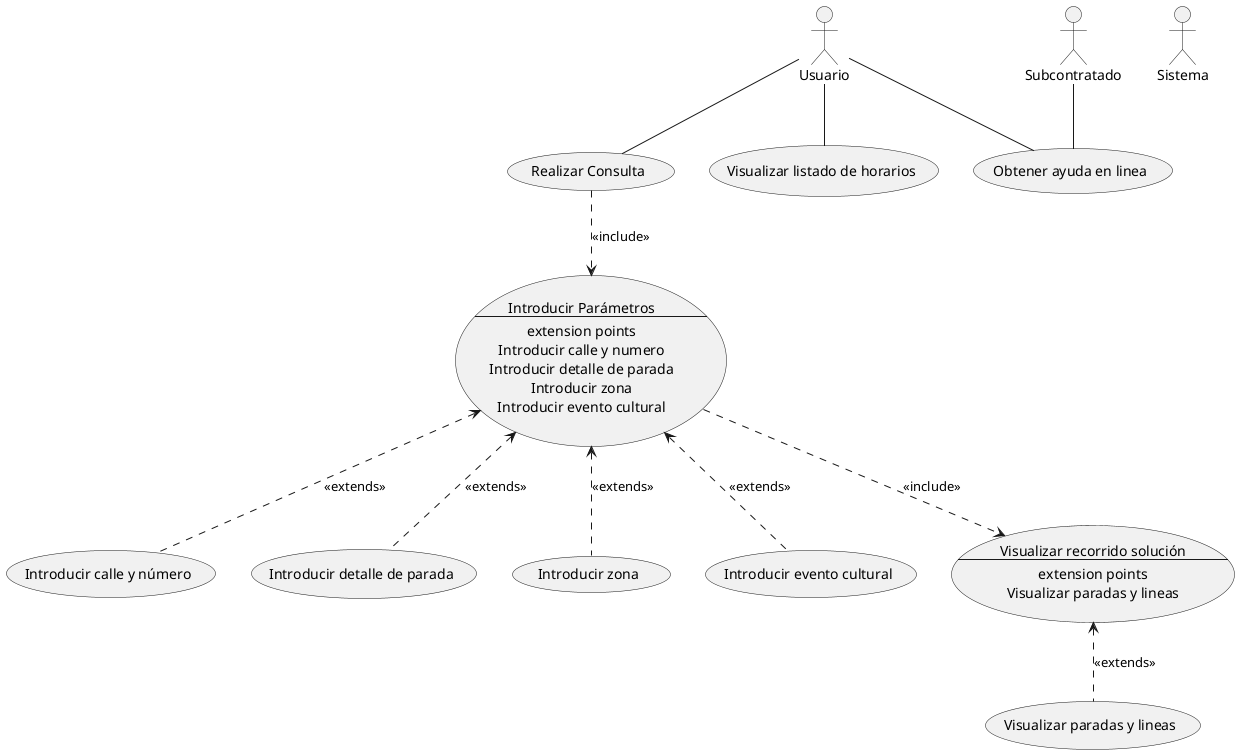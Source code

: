 @startuml SIIT

actor Usuario
actor Sistema
actor Subcontratado

usecase (Ayuda) as  "Obtener ayuda en linea"
usecase (Consulta) as "Realizar Consulta"
usecase (Horarios) as "Visualizar listado de horarios"

usecase (Calle) as "Introducir calle y número"
usecase (Detalle) as "Introducir detalle de parada"
usecase (Barrio) as "Introducir zona"
usecase (Evento) as "Introducir evento cultural"

usecase Parametros as "Introducir Parámetros
--
extension points
Introducir calle y numero
Introducir detalle de parada
Introducir zona
Introducir evento cultural"

Usuario--Horarios
Usuario--Consulta
Usuario--Ayuda
Subcontratado--Ayuda

(Consulta)..>(Parametros) : <<include>> 
(Parametros)<..(Calle) : <<extends>>
(Parametros)<..(Detalle) : <<extends>>
(Parametros)<..(Barrio) : <<extends>>
(Parametros)<..(Evento) : <<extends>>


usecase Solucion as "Visualizar recorrido solución
--
extension points
Visualizar paradas y lineas"
usecase (MostrarInfoExtra) as "Visualizar paradas y lineas"


(Parametros)..>(Solucion) : <<include>> 
(Solucion)<..(MostrarInfoExtra) : <<extends>>



@enduml